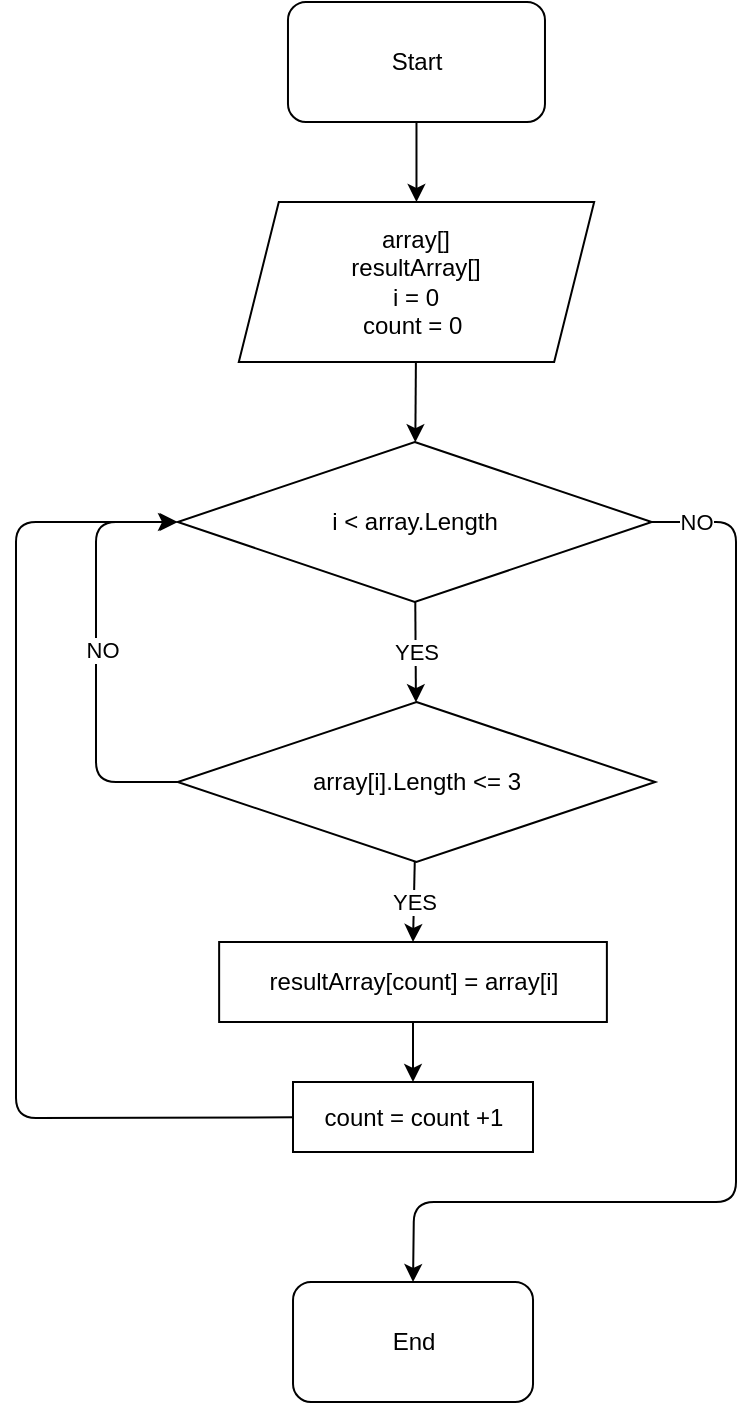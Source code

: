<mxfile>
    <diagram id="xfwmsjOHL86WAIXmf88Z" name="Page-1">
        <mxGraphModel dx="1204" dy="629" grid="1" gridSize="10" guides="1" tooltips="1" connect="1" arrows="1" fold="1" page="1" pageScale="1" pageWidth="827" pageHeight="1169" math="0" shadow="0">
            <root>
                <mxCell id="0"/>
                <mxCell id="1" parent="0"/>
                <mxCell id="5" value="" style="edgeStyle=none;html=1;" edge="1" parent="1" source="6" target="9">
                    <mxGeometry relative="1" as="geometry"/>
                </mxCell>
                <mxCell id="6" value="array[]&lt;br&gt;resultArray[]&lt;br&gt;i = 0&lt;br&gt;count = 0&amp;nbsp;" style="shape=parallelogram;perimeter=parallelogramPerimeter;whiteSpace=wrap;html=1;fixedSize=1;" vertex="1" parent="1">
                    <mxGeometry x="311.4" y="100" width="177.68" height="80" as="geometry"/>
                </mxCell>
                <mxCell id="21" value="NO" style="edgeStyle=none;html=1;entryX=0.5;entryY=0;entryDx=0;entryDy=0;" edge="1" parent="1" source="9" target="19">
                    <mxGeometry x="-0.924" relative="1" as="geometry">
                        <mxPoint x="407" y="600" as="targetPoint"/>
                        <Array as="points">
                            <mxPoint x="560" y="260"/>
                            <mxPoint x="560" y="320"/>
                            <mxPoint x="560" y="390"/>
                            <mxPoint x="560" y="470"/>
                            <mxPoint x="560" y="540"/>
                            <mxPoint x="560" y="600"/>
                            <mxPoint x="520" y="600"/>
                            <mxPoint x="399" y="600"/>
                        </Array>
                        <mxPoint as="offset"/>
                    </mxGeometry>
                </mxCell>
                <mxCell id="23" value="YES" style="edgeStyle=none;html=1;" edge="1" parent="1" source="9" target="12">
                    <mxGeometry relative="1" as="geometry"/>
                </mxCell>
                <mxCell id="9" value="i &amp;lt; array.Length" style="rhombus;whiteSpace=wrap;html=1;" vertex="1" parent="1">
                    <mxGeometry x="280.87" y="220" width="237.01" height="80" as="geometry"/>
                </mxCell>
                <mxCell id="25" value="YES" style="edgeStyle=none;html=1;entryX=0.5;entryY=0;entryDx=0;entryDy=0;" edge="1" parent="1" source="12" target="14">
                    <mxGeometry relative="1" as="geometry"/>
                </mxCell>
                <mxCell id="27" style="edgeStyle=none;html=1;entryX=0;entryY=0.5;entryDx=0;entryDy=0;exitX=0;exitY=0.5;exitDx=0;exitDy=0;" edge="1" parent="1" source="12" target="9">
                    <mxGeometry relative="1" as="geometry">
                        <Array as="points">
                            <mxPoint x="240" y="390"/>
                            <mxPoint x="240" y="290"/>
                            <mxPoint x="240" y="260"/>
                        </Array>
                    </mxGeometry>
                </mxCell>
                <mxCell id="28" value="NO" style="edgeLabel;html=1;align=center;verticalAlign=middle;resizable=0;points=[];" vertex="1" connectable="0" parent="27">
                    <mxGeometry x="0.015" y="-3" relative="1" as="geometry">
                        <mxPoint as="offset"/>
                    </mxGeometry>
                </mxCell>
                <mxCell id="12" value="&lt;span&gt;array[i].Length &amp;lt;= 3&lt;br&gt;&lt;/span&gt;" style="rhombus;whiteSpace=wrap;html=1;" vertex="1" parent="1">
                    <mxGeometry x="280.87" y="350" width="238.74" height="80" as="geometry"/>
                </mxCell>
                <mxCell id="13" value="" style="edgeStyle=none;html=1;" edge="1" parent="1" source="14" target="16">
                    <mxGeometry relative="1" as="geometry"/>
                </mxCell>
                <mxCell id="14" value="&lt;span&gt;resultArray[count] = array[i]&lt;/span&gt;" style="whiteSpace=wrap;html=1;" vertex="1" parent="1">
                    <mxGeometry x="301.57" y="470" width="193.87" height="40" as="geometry"/>
                </mxCell>
                <mxCell id="29" style="edgeStyle=none;html=1;" edge="1" parent="1" source="16">
                    <mxGeometry relative="1" as="geometry">
                        <mxPoint x="280" y="260" as="targetPoint"/>
                        <Array as="points">
                            <mxPoint x="200" y="558"/>
                            <mxPoint x="200" y="400"/>
                            <mxPoint x="200" y="260"/>
                        </Array>
                    </mxGeometry>
                </mxCell>
                <mxCell id="16" value="count = count +1" style="whiteSpace=wrap;html=1;" vertex="1" parent="1">
                    <mxGeometry x="338.5" y="540" width="120" height="35" as="geometry"/>
                </mxCell>
                <mxCell id="22" value="" style="edgeStyle=none;html=1;" edge="1" parent="1" source="18" target="6">
                    <mxGeometry relative="1" as="geometry"/>
                </mxCell>
                <mxCell id="18" value="Start" style="rounded=1;whiteSpace=wrap;html=1;" vertex="1" parent="1">
                    <mxGeometry x="335.99" width="128.5" height="60" as="geometry"/>
                </mxCell>
                <mxCell id="19" value="End" style="rounded=1;whiteSpace=wrap;html=1;" vertex="1" parent="1">
                    <mxGeometry x="338.51" y="640" width="120" height="60" as="geometry"/>
                </mxCell>
            </root>
        </mxGraphModel>
    </diagram>
</mxfile>